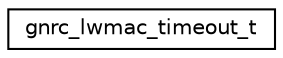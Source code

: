 digraph "Graphical Class Hierarchy"
{
 // LATEX_PDF_SIZE
  edge [fontname="Helvetica",fontsize="10",labelfontname="Helvetica",labelfontsize="10"];
  node [fontname="Helvetica",fontsize="10",shape=record];
  rankdir="LR";
  Node0 [label="gnrc_lwmac_timeout_t",height=0.2,width=0.4,color="black", fillcolor="white", style="filled",URL="$structgnrc__lwmac__timeout__t.html",tooltip="LWMAC timeout structure."];
}
